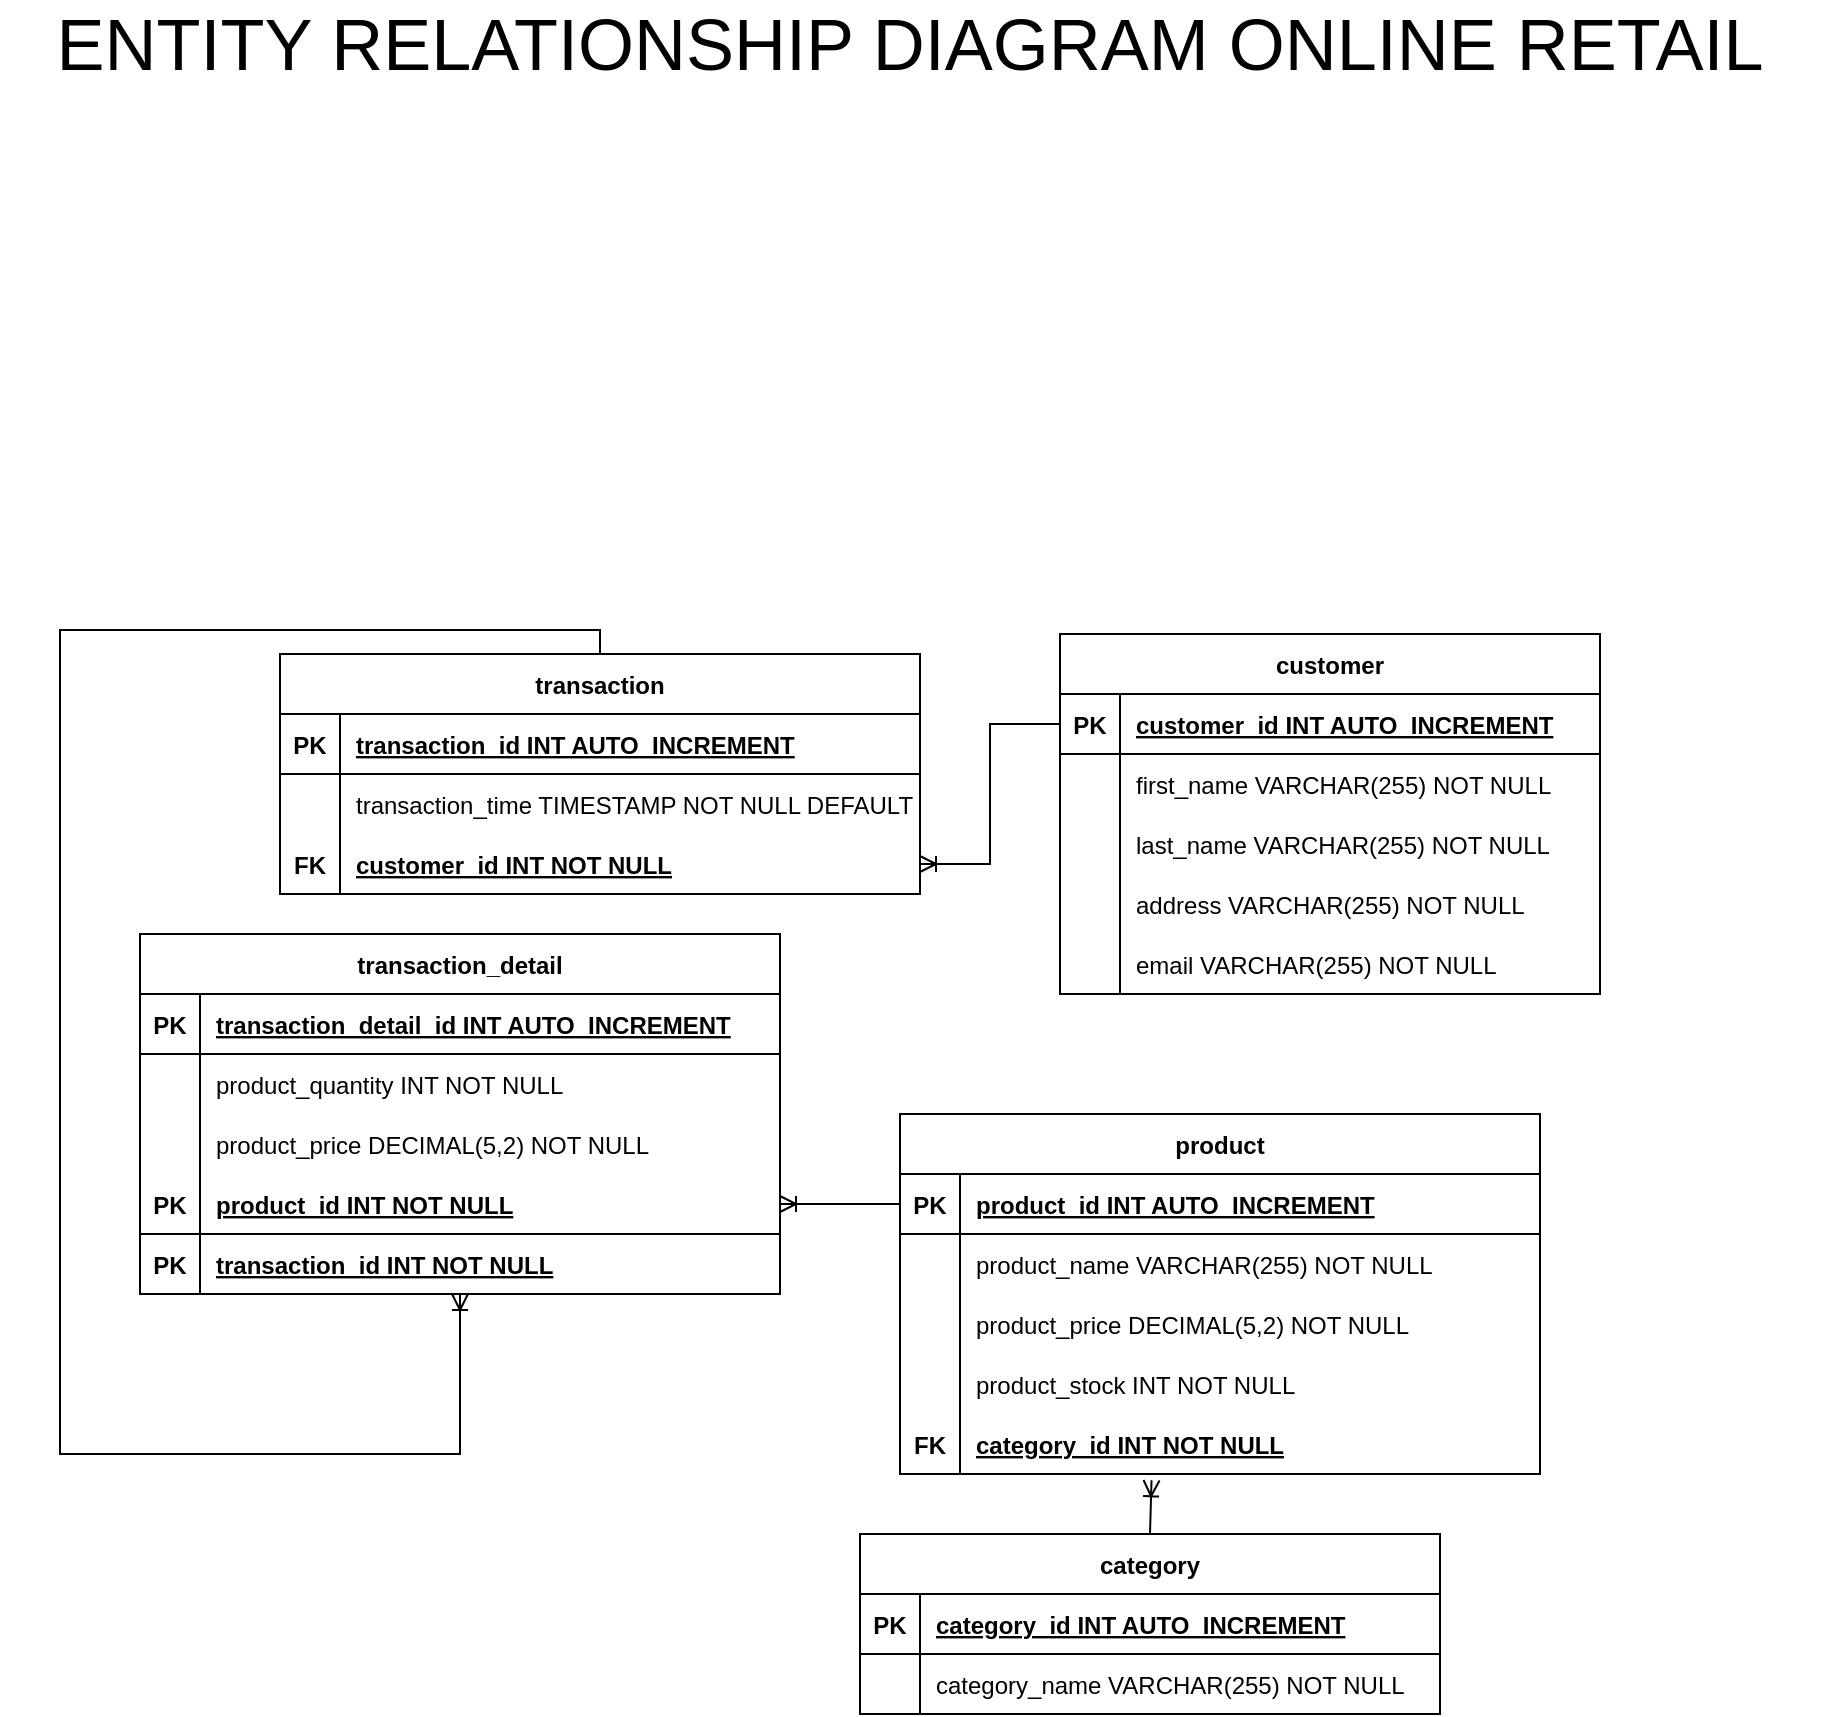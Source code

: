 <mxfile version="22.1.0" type="github">
  <diagram id="R2lEEEUBdFMjLlhIrx00" name="Page-1">
    <mxGraphModel dx="2939" dy="1944" grid="1" gridSize="10" guides="1" tooltips="1" connect="1" arrows="1" fold="1" page="1" pageScale="1" pageWidth="850" pageHeight="1100" math="0" shadow="0" extFonts="Permanent Marker^https://fonts.googleapis.com/css?family=Permanent+Marker">
      <root>
        <mxCell id="0" />
        <mxCell id="1" parent="0" />
        <mxCell id="GUWvoCoq2w1GxgW7WVkz-2" value="customer" style="shape=table;startSize=30;container=1;collapsible=1;childLayout=tableLayout;fixedRows=1;rowLines=0;fontStyle=1;align=center;resizeLast=1;" vertex="1" parent="1">
          <mxGeometry x="-310" y="140" width="270" height="180" as="geometry" />
        </mxCell>
        <mxCell id="GUWvoCoq2w1GxgW7WVkz-3" value="" style="shape=tableRow;horizontal=0;startSize=0;swimlaneHead=0;swimlaneBody=0;fillColor=none;collapsible=0;dropTarget=0;points=[[0,0.5],[1,0.5]];portConstraint=eastwest;strokeColor=inherit;top=0;left=0;right=0;bottom=1;" vertex="1" parent="GUWvoCoq2w1GxgW7WVkz-2">
          <mxGeometry y="30" width="270" height="30" as="geometry" />
        </mxCell>
        <mxCell id="GUWvoCoq2w1GxgW7WVkz-4" value="PK" style="shape=partialRectangle;overflow=hidden;connectable=0;fillColor=none;strokeColor=inherit;top=0;left=0;bottom=0;right=0;fontStyle=1;" vertex="1" parent="GUWvoCoq2w1GxgW7WVkz-3">
          <mxGeometry width="30" height="30" as="geometry">
            <mxRectangle width="30" height="30" as="alternateBounds" />
          </mxGeometry>
        </mxCell>
        <mxCell id="GUWvoCoq2w1GxgW7WVkz-5" value="customer_id INT  AUTO_INCREMENT" style="shape=partialRectangle;overflow=hidden;connectable=0;fillColor=none;align=left;strokeColor=inherit;top=0;left=0;bottom=0;right=0;spacingLeft=6;fontStyle=5;" vertex="1" parent="GUWvoCoq2w1GxgW7WVkz-3">
          <mxGeometry x="30" width="240" height="30" as="geometry">
            <mxRectangle width="240" height="30" as="alternateBounds" />
          </mxGeometry>
        </mxCell>
        <mxCell id="GUWvoCoq2w1GxgW7WVkz-6" value="" style="shape=tableRow;horizontal=0;startSize=0;swimlaneHead=0;swimlaneBody=0;fillColor=none;collapsible=0;dropTarget=0;points=[[0,0.5],[1,0.5]];portConstraint=eastwest;strokeColor=inherit;top=0;left=0;right=0;bottom=0;" vertex="1" parent="GUWvoCoq2w1GxgW7WVkz-2">
          <mxGeometry y="60" width="270" height="30" as="geometry" />
        </mxCell>
        <mxCell id="GUWvoCoq2w1GxgW7WVkz-7" value="" style="shape=partialRectangle;overflow=hidden;connectable=0;fillColor=none;strokeColor=inherit;top=0;left=0;bottom=0;right=0;" vertex="1" parent="GUWvoCoq2w1GxgW7WVkz-6">
          <mxGeometry width="30" height="30" as="geometry">
            <mxRectangle width="30" height="30" as="alternateBounds" />
          </mxGeometry>
        </mxCell>
        <mxCell id="GUWvoCoq2w1GxgW7WVkz-8" value="first_name VARCHAR(255) NOT NULL" style="shape=partialRectangle;overflow=hidden;connectable=0;fillColor=none;align=left;strokeColor=inherit;top=0;left=0;bottom=0;right=0;spacingLeft=6;" vertex="1" parent="GUWvoCoq2w1GxgW7WVkz-6">
          <mxGeometry x="30" width="240" height="30" as="geometry">
            <mxRectangle width="240" height="30" as="alternateBounds" />
          </mxGeometry>
        </mxCell>
        <mxCell id="GUWvoCoq2w1GxgW7WVkz-9" value="" style="shape=tableRow;horizontal=0;startSize=0;swimlaneHead=0;swimlaneBody=0;fillColor=none;collapsible=0;dropTarget=0;points=[[0,0.5],[1,0.5]];portConstraint=eastwest;strokeColor=inherit;top=0;left=0;right=0;bottom=0;" vertex="1" parent="GUWvoCoq2w1GxgW7WVkz-2">
          <mxGeometry y="90" width="270" height="30" as="geometry" />
        </mxCell>
        <mxCell id="GUWvoCoq2w1GxgW7WVkz-10" value="" style="shape=partialRectangle;overflow=hidden;connectable=0;fillColor=none;strokeColor=inherit;top=0;left=0;bottom=0;right=0;" vertex="1" parent="GUWvoCoq2w1GxgW7WVkz-9">
          <mxGeometry width="30" height="30" as="geometry">
            <mxRectangle width="30" height="30" as="alternateBounds" />
          </mxGeometry>
        </mxCell>
        <mxCell id="GUWvoCoq2w1GxgW7WVkz-11" value="last_name VARCHAR(255) NOT NULL" style="shape=partialRectangle;overflow=hidden;connectable=0;fillColor=none;align=left;strokeColor=inherit;top=0;left=0;bottom=0;right=0;spacingLeft=6;" vertex="1" parent="GUWvoCoq2w1GxgW7WVkz-9">
          <mxGeometry x="30" width="240" height="30" as="geometry">
            <mxRectangle width="240" height="30" as="alternateBounds" />
          </mxGeometry>
        </mxCell>
        <mxCell id="GUWvoCoq2w1GxgW7WVkz-12" value="" style="shape=tableRow;horizontal=0;startSize=0;swimlaneHead=0;swimlaneBody=0;fillColor=none;collapsible=0;dropTarget=0;points=[[0,0.5],[1,0.5]];portConstraint=eastwest;strokeColor=inherit;top=0;left=0;right=0;bottom=0;" vertex="1" parent="GUWvoCoq2w1GxgW7WVkz-2">
          <mxGeometry y="120" width="270" height="30" as="geometry" />
        </mxCell>
        <mxCell id="GUWvoCoq2w1GxgW7WVkz-13" value="" style="shape=partialRectangle;overflow=hidden;connectable=0;fillColor=none;strokeColor=inherit;top=0;left=0;bottom=0;right=0;" vertex="1" parent="GUWvoCoq2w1GxgW7WVkz-12">
          <mxGeometry width="30" height="30" as="geometry">
            <mxRectangle width="30" height="30" as="alternateBounds" />
          </mxGeometry>
        </mxCell>
        <mxCell id="GUWvoCoq2w1GxgW7WVkz-14" value="address VARCHAR(255) NOT NULL" style="shape=partialRectangle;overflow=hidden;connectable=0;fillColor=none;align=left;strokeColor=inherit;top=0;left=0;bottom=0;right=0;spacingLeft=6;" vertex="1" parent="GUWvoCoq2w1GxgW7WVkz-12">
          <mxGeometry x="30" width="240" height="30" as="geometry">
            <mxRectangle width="240" height="30" as="alternateBounds" />
          </mxGeometry>
        </mxCell>
        <mxCell id="GUWvoCoq2w1GxgW7WVkz-15" value="" style="shape=tableRow;horizontal=0;startSize=0;swimlaneHead=0;swimlaneBody=0;fillColor=none;collapsible=0;dropTarget=0;points=[[0,0.5],[1,0.5]];portConstraint=eastwest;strokeColor=inherit;top=0;left=0;right=0;bottom=0;" vertex="1" parent="GUWvoCoq2w1GxgW7WVkz-2">
          <mxGeometry y="150" width="270" height="30" as="geometry" />
        </mxCell>
        <mxCell id="GUWvoCoq2w1GxgW7WVkz-16" value="" style="shape=partialRectangle;overflow=hidden;connectable=0;fillColor=none;strokeColor=inherit;top=0;left=0;bottom=0;right=0;" vertex="1" parent="GUWvoCoq2w1GxgW7WVkz-15">
          <mxGeometry width="30" height="30" as="geometry">
            <mxRectangle width="30" height="30" as="alternateBounds" />
          </mxGeometry>
        </mxCell>
        <mxCell id="GUWvoCoq2w1GxgW7WVkz-17" value="email VARCHAR(255) NOT NULL" style="shape=partialRectangle;overflow=hidden;connectable=0;fillColor=none;align=left;strokeColor=inherit;top=0;left=0;bottom=0;right=0;spacingLeft=6;" vertex="1" parent="GUWvoCoq2w1GxgW7WVkz-15">
          <mxGeometry x="30" width="240" height="30" as="geometry">
            <mxRectangle width="240" height="30" as="alternateBounds" />
          </mxGeometry>
        </mxCell>
        <mxCell id="GUWvoCoq2w1GxgW7WVkz-57" value="transaction_detail" style="shape=table;startSize=30;container=1;collapsible=1;childLayout=tableLayout;fixedRows=1;rowLines=0;fontStyle=1;align=center;resizeLast=1;" vertex="1" parent="1">
          <mxGeometry x="-770" y="290" width="320" height="180" as="geometry" />
        </mxCell>
        <mxCell id="GUWvoCoq2w1GxgW7WVkz-64" value="" style="shape=tableRow;horizontal=0;startSize=0;swimlaneHead=0;swimlaneBody=0;fillColor=none;collapsible=0;dropTarget=0;points=[[0,0.5],[1,0.5]];portConstraint=eastwest;strokeColor=inherit;top=0;left=0;right=0;bottom=1;" vertex="1" parent="GUWvoCoq2w1GxgW7WVkz-57">
          <mxGeometry y="30" width="320" height="30" as="geometry" />
        </mxCell>
        <mxCell id="GUWvoCoq2w1GxgW7WVkz-65" value="PK" style="shape=partialRectangle;overflow=hidden;connectable=0;fillColor=none;strokeColor=inherit;top=0;left=0;bottom=0;right=0;fontStyle=1;" vertex="1" parent="GUWvoCoq2w1GxgW7WVkz-64">
          <mxGeometry width="30" height="30" as="geometry">
            <mxRectangle width="30" height="30" as="alternateBounds" />
          </mxGeometry>
        </mxCell>
        <mxCell id="GUWvoCoq2w1GxgW7WVkz-66" value="transaction_detail_id INT  AUTO_INCREMENT" style="shape=partialRectangle;overflow=hidden;connectable=0;fillColor=none;align=left;strokeColor=inherit;top=0;left=0;bottom=0;right=0;spacingLeft=6;fontStyle=5;" vertex="1" parent="GUWvoCoq2w1GxgW7WVkz-64">
          <mxGeometry x="30" width="290" height="30" as="geometry">
            <mxRectangle width="290" height="30" as="alternateBounds" />
          </mxGeometry>
        </mxCell>
        <mxCell id="GUWvoCoq2w1GxgW7WVkz-67" value="" style="shape=tableRow;horizontal=0;startSize=0;swimlaneHead=0;swimlaneBody=0;fillColor=none;collapsible=0;dropTarget=0;points=[[0,0.5],[1,0.5]];portConstraint=eastwest;strokeColor=inherit;top=0;left=0;right=0;bottom=0;" vertex="1" parent="GUWvoCoq2w1GxgW7WVkz-57">
          <mxGeometry y="60" width="320" height="30" as="geometry" />
        </mxCell>
        <mxCell id="GUWvoCoq2w1GxgW7WVkz-68" value="" style="shape=partialRectangle;overflow=hidden;connectable=0;fillColor=none;strokeColor=inherit;top=0;left=0;bottom=0;right=0;" vertex="1" parent="GUWvoCoq2w1GxgW7WVkz-67">
          <mxGeometry width="30" height="30" as="geometry">
            <mxRectangle width="30" height="30" as="alternateBounds" />
          </mxGeometry>
        </mxCell>
        <mxCell id="GUWvoCoq2w1GxgW7WVkz-69" value="product_quantity INT NOT NULL" style="shape=partialRectangle;overflow=hidden;connectable=0;fillColor=none;align=left;strokeColor=inherit;top=0;left=0;bottom=0;right=0;spacingLeft=6;" vertex="1" parent="GUWvoCoq2w1GxgW7WVkz-67">
          <mxGeometry x="30" width="290" height="30" as="geometry">
            <mxRectangle width="290" height="30" as="alternateBounds" />
          </mxGeometry>
        </mxCell>
        <mxCell id="GUWvoCoq2w1GxgW7WVkz-70" value="" style="shape=tableRow;horizontal=0;startSize=0;swimlaneHead=0;swimlaneBody=0;fillColor=none;collapsible=0;dropTarget=0;points=[[0,0.5],[1,0.5]];portConstraint=eastwest;strokeColor=inherit;top=0;left=0;right=0;bottom=0;" vertex="1" parent="GUWvoCoq2w1GxgW7WVkz-57">
          <mxGeometry y="90" width="320" height="30" as="geometry" />
        </mxCell>
        <mxCell id="GUWvoCoq2w1GxgW7WVkz-71" value="" style="shape=partialRectangle;overflow=hidden;connectable=0;fillColor=none;strokeColor=inherit;top=0;left=0;bottom=0;right=0;" vertex="1" parent="GUWvoCoq2w1GxgW7WVkz-70">
          <mxGeometry width="30" height="30" as="geometry">
            <mxRectangle width="30" height="30" as="alternateBounds" />
          </mxGeometry>
        </mxCell>
        <mxCell id="GUWvoCoq2w1GxgW7WVkz-72" value="product_price DECIMAL(5,2) NOT NULL" style="shape=partialRectangle;overflow=hidden;connectable=0;fillColor=none;align=left;strokeColor=inherit;top=0;left=0;bottom=0;right=0;spacingLeft=6;" vertex="1" parent="GUWvoCoq2w1GxgW7WVkz-70">
          <mxGeometry x="30" width="290" height="30" as="geometry">
            <mxRectangle width="290" height="30" as="alternateBounds" />
          </mxGeometry>
        </mxCell>
        <mxCell id="GUWvoCoq2w1GxgW7WVkz-112" value="" style="shape=tableRow;horizontal=0;startSize=0;swimlaneHead=0;swimlaneBody=0;fillColor=none;collapsible=0;dropTarget=0;points=[[0,0.5],[1,0.5]];portConstraint=eastwest;strokeColor=inherit;top=0;left=0;right=0;bottom=1;" vertex="1" parent="GUWvoCoq2w1GxgW7WVkz-57">
          <mxGeometry y="120" width="320" height="30" as="geometry" />
        </mxCell>
        <mxCell id="GUWvoCoq2w1GxgW7WVkz-113" value="PK" style="shape=partialRectangle;overflow=hidden;connectable=0;fillColor=none;strokeColor=inherit;top=0;left=0;bottom=0;right=0;fontStyle=1;" vertex="1" parent="GUWvoCoq2w1GxgW7WVkz-112">
          <mxGeometry width="30" height="30" as="geometry">
            <mxRectangle width="30" height="30" as="alternateBounds" />
          </mxGeometry>
        </mxCell>
        <mxCell id="GUWvoCoq2w1GxgW7WVkz-114" value="product_id INT NOT NULL" style="shape=partialRectangle;overflow=hidden;connectable=0;fillColor=none;align=left;strokeColor=inherit;top=0;left=0;bottom=0;right=0;spacingLeft=6;fontStyle=5;" vertex="1" parent="GUWvoCoq2w1GxgW7WVkz-112">
          <mxGeometry x="30" width="290" height="30" as="geometry">
            <mxRectangle width="290" height="30" as="alternateBounds" />
          </mxGeometry>
        </mxCell>
        <mxCell id="GUWvoCoq2w1GxgW7WVkz-118" value="" style="shape=tableRow;horizontal=0;startSize=0;swimlaneHead=0;swimlaneBody=0;fillColor=none;collapsible=0;dropTarget=0;points=[[0,0.5],[1,0.5]];portConstraint=eastwest;strokeColor=inherit;top=0;left=0;right=0;bottom=1;" vertex="1" parent="GUWvoCoq2w1GxgW7WVkz-57">
          <mxGeometry y="150" width="320" height="30" as="geometry" />
        </mxCell>
        <mxCell id="GUWvoCoq2w1GxgW7WVkz-119" value="PK" style="shape=partialRectangle;overflow=hidden;connectable=0;fillColor=none;strokeColor=inherit;top=0;left=0;bottom=0;right=0;fontStyle=1;" vertex="1" parent="GUWvoCoq2w1GxgW7WVkz-118">
          <mxGeometry width="30" height="30" as="geometry">
            <mxRectangle width="30" height="30" as="alternateBounds" />
          </mxGeometry>
        </mxCell>
        <mxCell id="GUWvoCoq2w1GxgW7WVkz-120" value="transaction_id INT NOT NULL" style="shape=partialRectangle;overflow=hidden;connectable=0;fillColor=none;align=left;strokeColor=inherit;top=0;left=0;bottom=0;right=0;spacingLeft=6;fontStyle=5;" vertex="1" parent="GUWvoCoq2w1GxgW7WVkz-118">
          <mxGeometry x="30" width="290" height="30" as="geometry">
            <mxRectangle width="290" height="30" as="alternateBounds" />
          </mxGeometry>
        </mxCell>
        <mxCell id="GUWvoCoq2w1GxgW7WVkz-121" value="" style="fontSize=12;html=1;endArrow=ERoneToMany;rounded=0;exitX=0;exitY=0.5;exitDx=0;exitDy=0;entryX=1;entryY=0.5;entryDx=0;entryDy=0;" edge="1" parent="1" source="GUWvoCoq2w1GxgW7WVkz-22" target="GUWvoCoq2w1GxgW7WVkz-112">
          <mxGeometry width="100" height="100" relative="1" as="geometry">
            <mxPoint x="-570" y="420" as="sourcePoint" />
            <mxPoint x="-470" y="320" as="targetPoint" />
          </mxGeometry>
        </mxCell>
        <mxCell id="GUWvoCoq2w1GxgW7WVkz-123" value="" style="fontSize=12;html=1;endArrow=ERoneToMany;rounded=0;exitX=0;exitY=0.5;exitDx=0;exitDy=0;entryX=1;entryY=0.5;entryDx=0;entryDy=0;edgeStyle=orthogonalEdgeStyle;" edge="1" parent="1" source="GUWvoCoq2w1GxgW7WVkz-3" target="GUWvoCoq2w1GxgW7WVkz-80">
          <mxGeometry width="100" height="100" relative="1" as="geometry">
            <mxPoint x="-570" y="290" as="sourcePoint" />
            <mxPoint x="-470" y="190" as="targetPoint" />
          </mxGeometry>
        </mxCell>
        <mxCell id="GUWvoCoq2w1GxgW7WVkz-124" value="" style="fontSize=12;html=1;endArrow=ERoneToMany;rounded=0;exitX=0.5;exitY=0;exitDx=0;exitDy=0;entryX=0.393;entryY=1.104;entryDx=0;entryDy=0;entryPerimeter=0;" edge="1" parent="1" source="GUWvoCoq2w1GxgW7WVkz-37" target="GUWvoCoq2w1GxgW7WVkz-83">
          <mxGeometry width="100" height="100" relative="1" as="geometry">
            <mxPoint x="-430" y="490" as="sourcePoint" />
            <mxPoint x="-330" y="390" as="targetPoint" />
          </mxGeometry>
        </mxCell>
        <mxCell id="GUWvoCoq2w1GxgW7WVkz-18" value="product" style="shape=table;startSize=30;container=1;collapsible=1;childLayout=tableLayout;fixedRows=1;rowLines=0;fontStyle=1;align=center;resizeLast=1;" vertex="1" parent="1">
          <mxGeometry x="-390" y="380" width="320" height="180" as="geometry" />
        </mxCell>
        <mxCell id="GUWvoCoq2w1GxgW7WVkz-22" value="" style="shape=tableRow;horizontal=0;startSize=0;swimlaneHead=0;swimlaneBody=0;fillColor=none;collapsible=0;dropTarget=0;points=[[0,0.5],[1,0.5]];portConstraint=eastwest;strokeColor=inherit;top=0;left=0;right=0;bottom=1;" vertex="1" parent="GUWvoCoq2w1GxgW7WVkz-18">
          <mxGeometry y="30" width="320" height="30" as="geometry" />
        </mxCell>
        <mxCell id="GUWvoCoq2w1GxgW7WVkz-23" value="PK" style="shape=partialRectangle;overflow=hidden;connectable=0;fillColor=none;strokeColor=inherit;top=0;left=0;bottom=0;right=0;fontStyle=1;" vertex="1" parent="GUWvoCoq2w1GxgW7WVkz-22">
          <mxGeometry width="30" height="30" as="geometry">
            <mxRectangle width="30" height="30" as="alternateBounds" />
          </mxGeometry>
        </mxCell>
        <mxCell id="GUWvoCoq2w1GxgW7WVkz-24" value="product_id INT  AUTO_INCREMENT" style="shape=partialRectangle;overflow=hidden;connectable=0;fillColor=none;align=left;strokeColor=inherit;top=0;left=0;bottom=0;right=0;spacingLeft=6;fontStyle=5;" vertex="1" parent="GUWvoCoq2w1GxgW7WVkz-22">
          <mxGeometry x="30" width="290" height="30" as="geometry">
            <mxRectangle width="290" height="30" as="alternateBounds" />
          </mxGeometry>
        </mxCell>
        <mxCell id="GUWvoCoq2w1GxgW7WVkz-25" value="" style="shape=tableRow;horizontal=0;startSize=0;swimlaneHead=0;swimlaneBody=0;fillColor=none;collapsible=0;dropTarget=0;points=[[0,0.5],[1,0.5]];portConstraint=eastwest;strokeColor=inherit;top=0;left=0;right=0;bottom=0;" vertex="1" parent="GUWvoCoq2w1GxgW7WVkz-18">
          <mxGeometry y="60" width="320" height="30" as="geometry" />
        </mxCell>
        <mxCell id="GUWvoCoq2w1GxgW7WVkz-26" value="" style="shape=partialRectangle;overflow=hidden;connectable=0;fillColor=none;strokeColor=inherit;top=0;left=0;bottom=0;right=0;" vertex="1" parent="GUWvoCoq2w1GxgW7WVkz-25">
          <mxGeometry width="30" height="30" as="geometry">
            <mxRectangle width="30" height="30" as="alternateBounds" />
          </mxGeometry>
        </mxCell>
        <mxCell id="GUWvoCoq2w1GxgW7WVkz-27" value="product_name VARCHAR(255) NOT NULL" style="shape=partialRectangle;overflow=hidden;connectable=0;fillColor=none;align=left;strokeColor=inherit;top=0;left=0;bottom=0;right=0;spacingLeft=6;" vertex="1" parent="GUWvoCoq2w1GxgW7WVkz-25">
          <mxGeometry x="30" width="290" height="30" as="geometry">
            <mxRectangle width="290" height="30" as="alternateBounds" />
          </mxGeometry>
        </mxCell>
        <mxCell id="GUWvoCoq2w1GxgW7WVkz-28" value="" style="shape=tableRow;horizontal=0;startSize=0;swimlaneHead=0;swimlaneBody=0;fillColor=none;collapsible=0;dropTarget=0;points=[[0,0.5],[1,0.5]];portConstraint=eastwest;strokeColor=inherit;top=0;left=0;right=0;bottom=0;" vertex="1" parent="GUWvoCoq2w1GxgW7WVkz-18">
          <mxGeometry y="90" width="320" height="30" as="geometry" />
        </mxCell>
        <mxCell id="GUWvoCoq2w1GxgW7WVkz-29" value="" style="shape=partialRectangle;overflow=hidden;connectable=0;fillColor=none;strokeColor=inherit;top=0;left=0;bottom=0;right=0;" vertex="1" parent="GUWvoCoq2w1GxgW7WVkz-28">
          <mxGeometry width="30" height="30" as="geometry">
            <mxRectangle width="30" height="30" as="alternateBounds" />
          </mxGeometry>
        </mxCell>
        <mxCell id="GUWvoCoq2w1GxgW7WVkz-30" value="product_price DECIMAL(5,2) NOT NULL" style="shape=partialRectangle;overflow=hidden;connectable=0;fillColor=none;align=left;strokeColor=inherit;top=0;left=0;bottom=0;right=0;spacingLeft=6;" vertex="1" parent="GUWvoCoq2w1GxgW7WVkz-28">
          <mxGeometry x="30" width="290" height="30" as="geometry">
            <mxRectangle width="290" height="30" as="alternateBounds" />
          </mxGeometry>
        </mxCell>
        <mxCell id="GUWvoCoq2w1GxgW7WVkz-31" value="" style="shape=tableRow;horizontal=0;startSize=0;swimlaneHead=0;swimlaneBody=0;fillColor=none;collapsible=0;dropTarget=0;points=[[0,0.5],[1,0.5]];portConstraint=eastwest;strokeColor=inherit;top=0;left=0;right=0;bottom=0;" vertex="1" parent="GUWvoCoq2w1GxgW7WVkz-18">
          <mxGeometry y="120" width="320" height="30" as="geometry" />
        </mxCell>
        <mxCell id="GUWvoCoq2w1GxgW7WVkz-32" value="" style="shape=partialRectangle;overflow=hidden;connectable=0;fillColor=none;strokeColor=inherit;top=0;left=0;bottom=0;right=0;" vertex="1" parent="GUWvoCoq2w1GxgW7WVkz-31">
          <mxGeometry width="30" height="30" as="geometry">
            <mxRectangle width="30" height="30" as="alternateBounds" />
          </mxGeometry>
        </mxCell>
        <mxCell id="GUWvoCoq2w1GxgW7WVkz-33" value="product_stock INT NOT NULL" style="shape=partialRectangle;overflow=hidden;connectable=0;fillColor=none;align=left;strokeColor=inherit;top=0;left=0;bottom=0;right=0;spacingLeft=6;" vertex="1" parent="GUWvoCoq2w1GxgW7WVkz-31">
          <mxGeometry x="30" width="290" height="30" as="geometry">
            <mxRectangle width="290" height="30" as="alternateBounds" />
          </mxGeometry>
        </mxCell>
        <mxCell id="GUWvoCoq2w1GxgW7WVkz-83" value="" style="shape=tableRow;horizontal=0;startSize=0;swimlaneHead=0;swimlaneBody=0;fillColor=none;collapsible=0;dropTarget=0;points=[[0,0.5],[1,0.5]];portConstraint=eastwest;strokeColor=inherit;top=0;left=0;right=0;bottom=1;" vertex="1" parent="GUWvoCoq2w1GxgW7WVkz-18">
          <mxGeometry y="150" width="320" height="30" as="geometry" />
        </mxCell>
        <mxCell id="GUWvoCoq2w1GxgW7WVkz-84" value="FK" style="shape=partialRectangle;overflow=hidden;connectable=0;fillColor=none;strokeColor=inherit;top=0;left=0;bottom=0;right=0;fontStyle=1;" vertex="1" parent="GUWvoCoq2w1GxgW7WVkz-83">
          <mxGeometry width="30" height="30" as="geometry">
            <mxRectangle width="30" height="30" as="alternateBounds" />
          </mxGeometry>
        </mxCell>
        <mxCell id="GUWvoCoq2w1GxgW7WVkz-85" value="category_id INT NOT NULL" style="shape=partialRectangle;overflow=hidden;connectable=0;fillColor=none;align=left;strokeColor=inherit;top=0;left=0;bottom=0;right=0;spacingLeft=6;fontStyle=5;" vertex="1" parent="GUWvoCoq2w1GxgW7WVkz-83">
          <mxGeometry x="30" width="290" height="30" as="geometry">
            <mxRectangle width="290" height="30" as="alternateBounds" />
          </mxGeometry>
        </mxCell>
        <mxCell id="GUWvoCoq2w1GxgW7WVkz-37" value="category" style="shape=table;startSize=30;container=1;collapsible=1;childLayout=tableLayout;fixedRows=1;rowLines=0;fontStyle=1;align=center;resizeLast=1;" vertex="1" parent="1">
          <mxGeometry x="-410" y="590" width="290" height="90" as="geometry" />
        </mxCell>
        <mxCell id="GUWvoCoq2w1GxgW7WVkz-38" value="" style="shape=tableRow;horizontal=0;startSize=0;swimlaneHead=0;swimlaneBody=0;fillColor=none;collapsible=0;dropTarget=0;points=[[0,0.5],[1,0.5]];portConstraint=eastwest;strokeColor=inherit;top=0;left=0;right=0;bottom=1;" vertex="1" parent="GUWvoCoq2w1GxgW7WVkz-37">
          <mxGeometry y="30" width="290" height="30" as="geometry" />
        </mxCell>
        <mxCell id="GUWvoCoq2w1GxgW7WVkz-39" value="PK" style="shape=partialRectangle;overflow=hidden;connectable=0;fillColor=none;strokeColor=inherit;top=0;left=0;bottom=0;right=0;fontStyle=1;" vertex="1" parent="GUWvoCoq2w1GxgW7WVkz-38">
          <mxGeometry width="30" height="30" as="geometry">
            <mxRectangle width="30" height="30" as="alternateBounds" />
          </mxGeometry>
        </mxCell>
        <mxCell id="GUWvoCoq2w1GxgW7WVkz-40" value="category_id INT  AUTO_INCREMENT" style="shape=partialRectangle;overflow=hidden;connectable=0;fillColor=none;align=left;strokeColor=inherit;top=0;left=0;bottom=0;right=0;spacingLeft=6;fontStyle=5;" vertex="1" parent="GUWvoCoq2w1GxgW7WVkz-38">
          <mxGeometry x="30" width="260" height="30" as="geometry">
            <mxRectangle width="260" height="30" as="alternateBounds" />
          </mxGeometry>
        </mxCell>
        <mxCell id="GUWvoCoq2w1GxgW7WVkz-41" value="" style="shape=tableRow;horizontal=0;startSize=0;swimlaneHead=0;swimlaneBody=0;fillColor=none;collapsible=0;dropTarget=0;points=[[0,0.5],[1,0.5]];portConstraint=eastwest;strokeColor=inherit;top=0;left=0;right=0;bottom=0;" vertex="1" parent="GUWvoCoq2w1GxgW7WVkz-37">
          <mxGeometry y="60" width="290" height="30" as="geometry" />
        </mxCell>
        <mxCell id="GUWvoCoq2w1GxgW7WVkz-42" value="" style="shape=partialRectangle;overflow=hidden;connectable=0;fillColor=none;strokeColor=inherit;top=0;left=0;bottom=0;right=0;" vertex="1" parent="GUWvoCoq2w1GxgW7WVkz-41">
          <mxGeometry width="30" height="30" as="geometry">
            <mxRectangle width="30" height="30" as="alternateBounds" />
          </mxGeometry>
        </mxCell>
        <mxCell id="GUWvoCoq2w1GxgW7WVkz-43" value="category_name VARCHAR(255) NOT NULL" style="shape=partialRectangle;overflow=hidden;connectable=0;fillColor=none;align=left;strokeColor=inherit;top=0;left=0;bottom=0;right=0;spacingLeft=6;" vertex="1" parent="GUWvoCoq2w1GxgW7WVkz-41">
          <mxGeometry x="30" width="260" height="30" as="geometry">
            <mxRectangle width="260" height="30" as="alternateBounds" />
          </mxGeometry>
        </mxCell>
        <mxCell id="GUWvoCoq2w1GxgW7WVkz-129" value="" style="edgeStyle=orthogonalEdgeStyle;fontSize=12;html=1;endArrow=ERoneToMany;rounded=0;" edge="1" parent="1" source="GUWvoCoq2w1GxgW7WVkz-48" target="GUWvoCoq2w1GxgW7WVkz-118">
          <mxGeometry width="100" height="100" relative="1" as="geometry">
            <mxPoint x="-530" y="530" as="sourcePoint" />
            <mxPoint x="-430" y="430" as="targetPoint" />
            <Array as="points">
              <mxPoint x="-540" y="138" />
              <mxPoint x="-810" y="138" />
              <mxPoint x="-810" y="550" />
              <mxPoint x="-610" y="550" />
            </Array>
          </mxGeometry>
        </mxCell>
        <mxCell id="GUWvoCoq2w1GxgW7WVkz-44" value="transaction" style="shape=table;startSize=30;container=1;collapsible=1;childLayout=tableLayout;fixedRows=1;rowLines=0;fontStyle=1;align=center;resizeLast=1;" vertex="1" parent="1">
          <mxGeometry x="-700" y="150" width="320" height="120" as="geometry" />
        </mxCell>
        <mxCell id="GUWvoCoq2w1GxgW7WVkz-48" value="" style="shape=tableRow;horizontal=0;startSize=0;swimlaneHead=0;swimlaneBody=0;fillColor=none;collapsible=0;dropTarget=0;points=[[0,0.5],[1,0.5]];portConstraint=eastwest;strokeColor=inherit;top=0;left=0;right=0;bottom=1;" vertex="1" parent="GUWvoCoq2w1GxgW7WVkz-44">
          <mxGeometry y="30" width="320" height="30" as="geometry" />
        </mxCell>
        <mxCell id="GUWvoCoq2w1GxgW7WVkz-49" value="PK" style="shape=partialRectangle;overflow=hidden;connectable=0;fillColor=none;strokeColor=inherit;top=0;left=0;bottom=0;right=0;fontStyle=1;" vertex="1" parent="GUWvoCoq2w1GxgW7WVkz-48">
          <mxGeometry width="30" height="30" as="geometry">
            <mxRectangle width="30" height="30" as="alternateBounds" />
          </mxGeometry>
        </mxCell>
        <mxCell id="GUWvoCoq2w1GxgW7WVkz-50" value="transaction_id INT  AUTO_INCREMENT" style="shape=partialRectangle;overflow=hidden;connectable=0;fillColor=none;align=left;strokeColor=inherit;top=0;left=0;bottom=0;right=0;spacingLeft=6;fontStyle=5;" vertex="1" parent="GUWvoCoq2w1GxgW7WVkz-48">
          <mxGeometry x="30" width="290" height="30" as="geometry">
            <mxRectangle width="290" height="30" as="alternateBounds" />
          </mxGeometry>
        </mxCell>
        <mxCell id="GUWvoCoq2w1GxgW7WVkz-51" value="" style="shape=tableRow;horizontal=0;startSize=0;swimlaneHead=0;swimlaneBody=0;fillColor=none;collapsible=0;dropTarget=0;points=[[0,0.5],[1,0.5]];portConstraint=eastwest;strokeColor=inherit;top=0;left=0;right=0;bottom=0;" vertex="1" parent="GUWvoCoq2w1GxgW7WVkz-44">
          <mxGeometry y="60" width="320" height="30" as="geometry" />
        </mxCell>
        <mxCell id="GUWvoCoq2w1GxgW7WVkz-52" value="" style="shape=partialRectangle;overflow=hidden;connectable=0;fillColor=none;strokeColor=inherit;top=0;left=0;bottom=0;right=0;" vertex="1" parent="GUWvoCoq2w1GxgW7WVkz-51">
          <mxGeometry width="30" height="30" as="geometry">
            <mxRectangle width="30" height="30" as="alternateBounds" />
          </mxGeometry>
        </mxCell>
        <mxCell id="GUWvoCoq2w1GxgW7WVkz-53" value="transaction_time TIMESTAMP NOT NULL DEFAULT CURRENT_TIMESTAMP" style="shape=partialRectangle;overflow=hidden;connectable=0;fillColor=none;align=left;strokeColor=inherit;top=0;left=0;bottom=0;right=0;spacingLeft=6;" vertex="1" parent="GUWvoCoq2w1GxgW7WVkz-51">
          <mxGeometry x="30" width="290" height="30" as="geometry">
            <mxRectangle width="290" height="30" as="alternateBounds" />
          </mxGeometry>
        </mxCell>
        <mxCell id="GUWvoCoq2w1GxgW7WVkz-80" value="" style="shape=tableRow;horizontal=0;startSize=0;swimlaneHead=0;swimlaneBody=0;fillColor=none;collapsible=0;dropTarget=0;points=[[0,0.5],[1,0.5]];portConstraint=eastwest;strokeColor=inherit;top=0;left=0;right=0;bottom=1;" vertex="1" parent="GUWvoCoq2w1GxgW7WVkz-44">
          <mxGeometry y="90" width="320" height="30" as="geometry" />
        </mxCell>
        <mxCell id="GUWvoCoq2w1GxgW7WVkz-81" value="FK" style="shape=partialRectangle;overflow=hidden;connectable=0;fillColor=none;strokeColor=inherit;top=0;left=0;bottom=0;right=0;fontStyle=1;" vertex="1" parent="GUWvoCoq2w1GxgW7WVkz-80">
          <mxGeometry width="30" height="30" as="geometry">
            <mxRectangle width="30" height="30" as="alternateBounds" />
          </mxGeometry>
        </mxCell>
        <mxCell id="GUWvoCoq2w1GxgW7WVkz-82" value="customer_id INT NOT NULL" style="shape=partialRectangle;overflow=hidden;connectable=0;fillColor=none;align=left;strokeColor=inherit;top=0;left=0;bottom=0;right=0;spacingLeft=6;fontStyle=5;" vertex="1" parent="GUWvoCoq2w1GxgW7WVkz-80">
          <mxGeometry x="30" width="290" height="30" as="geometry">
            <mxRectangle width="290" height="30" as="alternateBounds" />
          </mxGeometry>
        </mxCell>
        <mxCell id="GUWvoCoq2w1GxgW7WVkz-131" value="&lt;font style=&quot;font-size: 36px;&quot;&gt;ENTITY RELATIONSHIP DIAGRAM ONLINE RETAIL&lt;/font&gt;" style="text;html=1;strokeColor=none;fillColor=none;align=center;verticalAlign=middle;whiteSpace=wrap;rounded=0;" vertex="1" parent="1">
          <mxGeometry x="-840" y="-170" width="910" height="30" as="geometry" />
        </mxCell>
      </root>
    </mxGraphModel>
  </diagram>
</mxfile>
